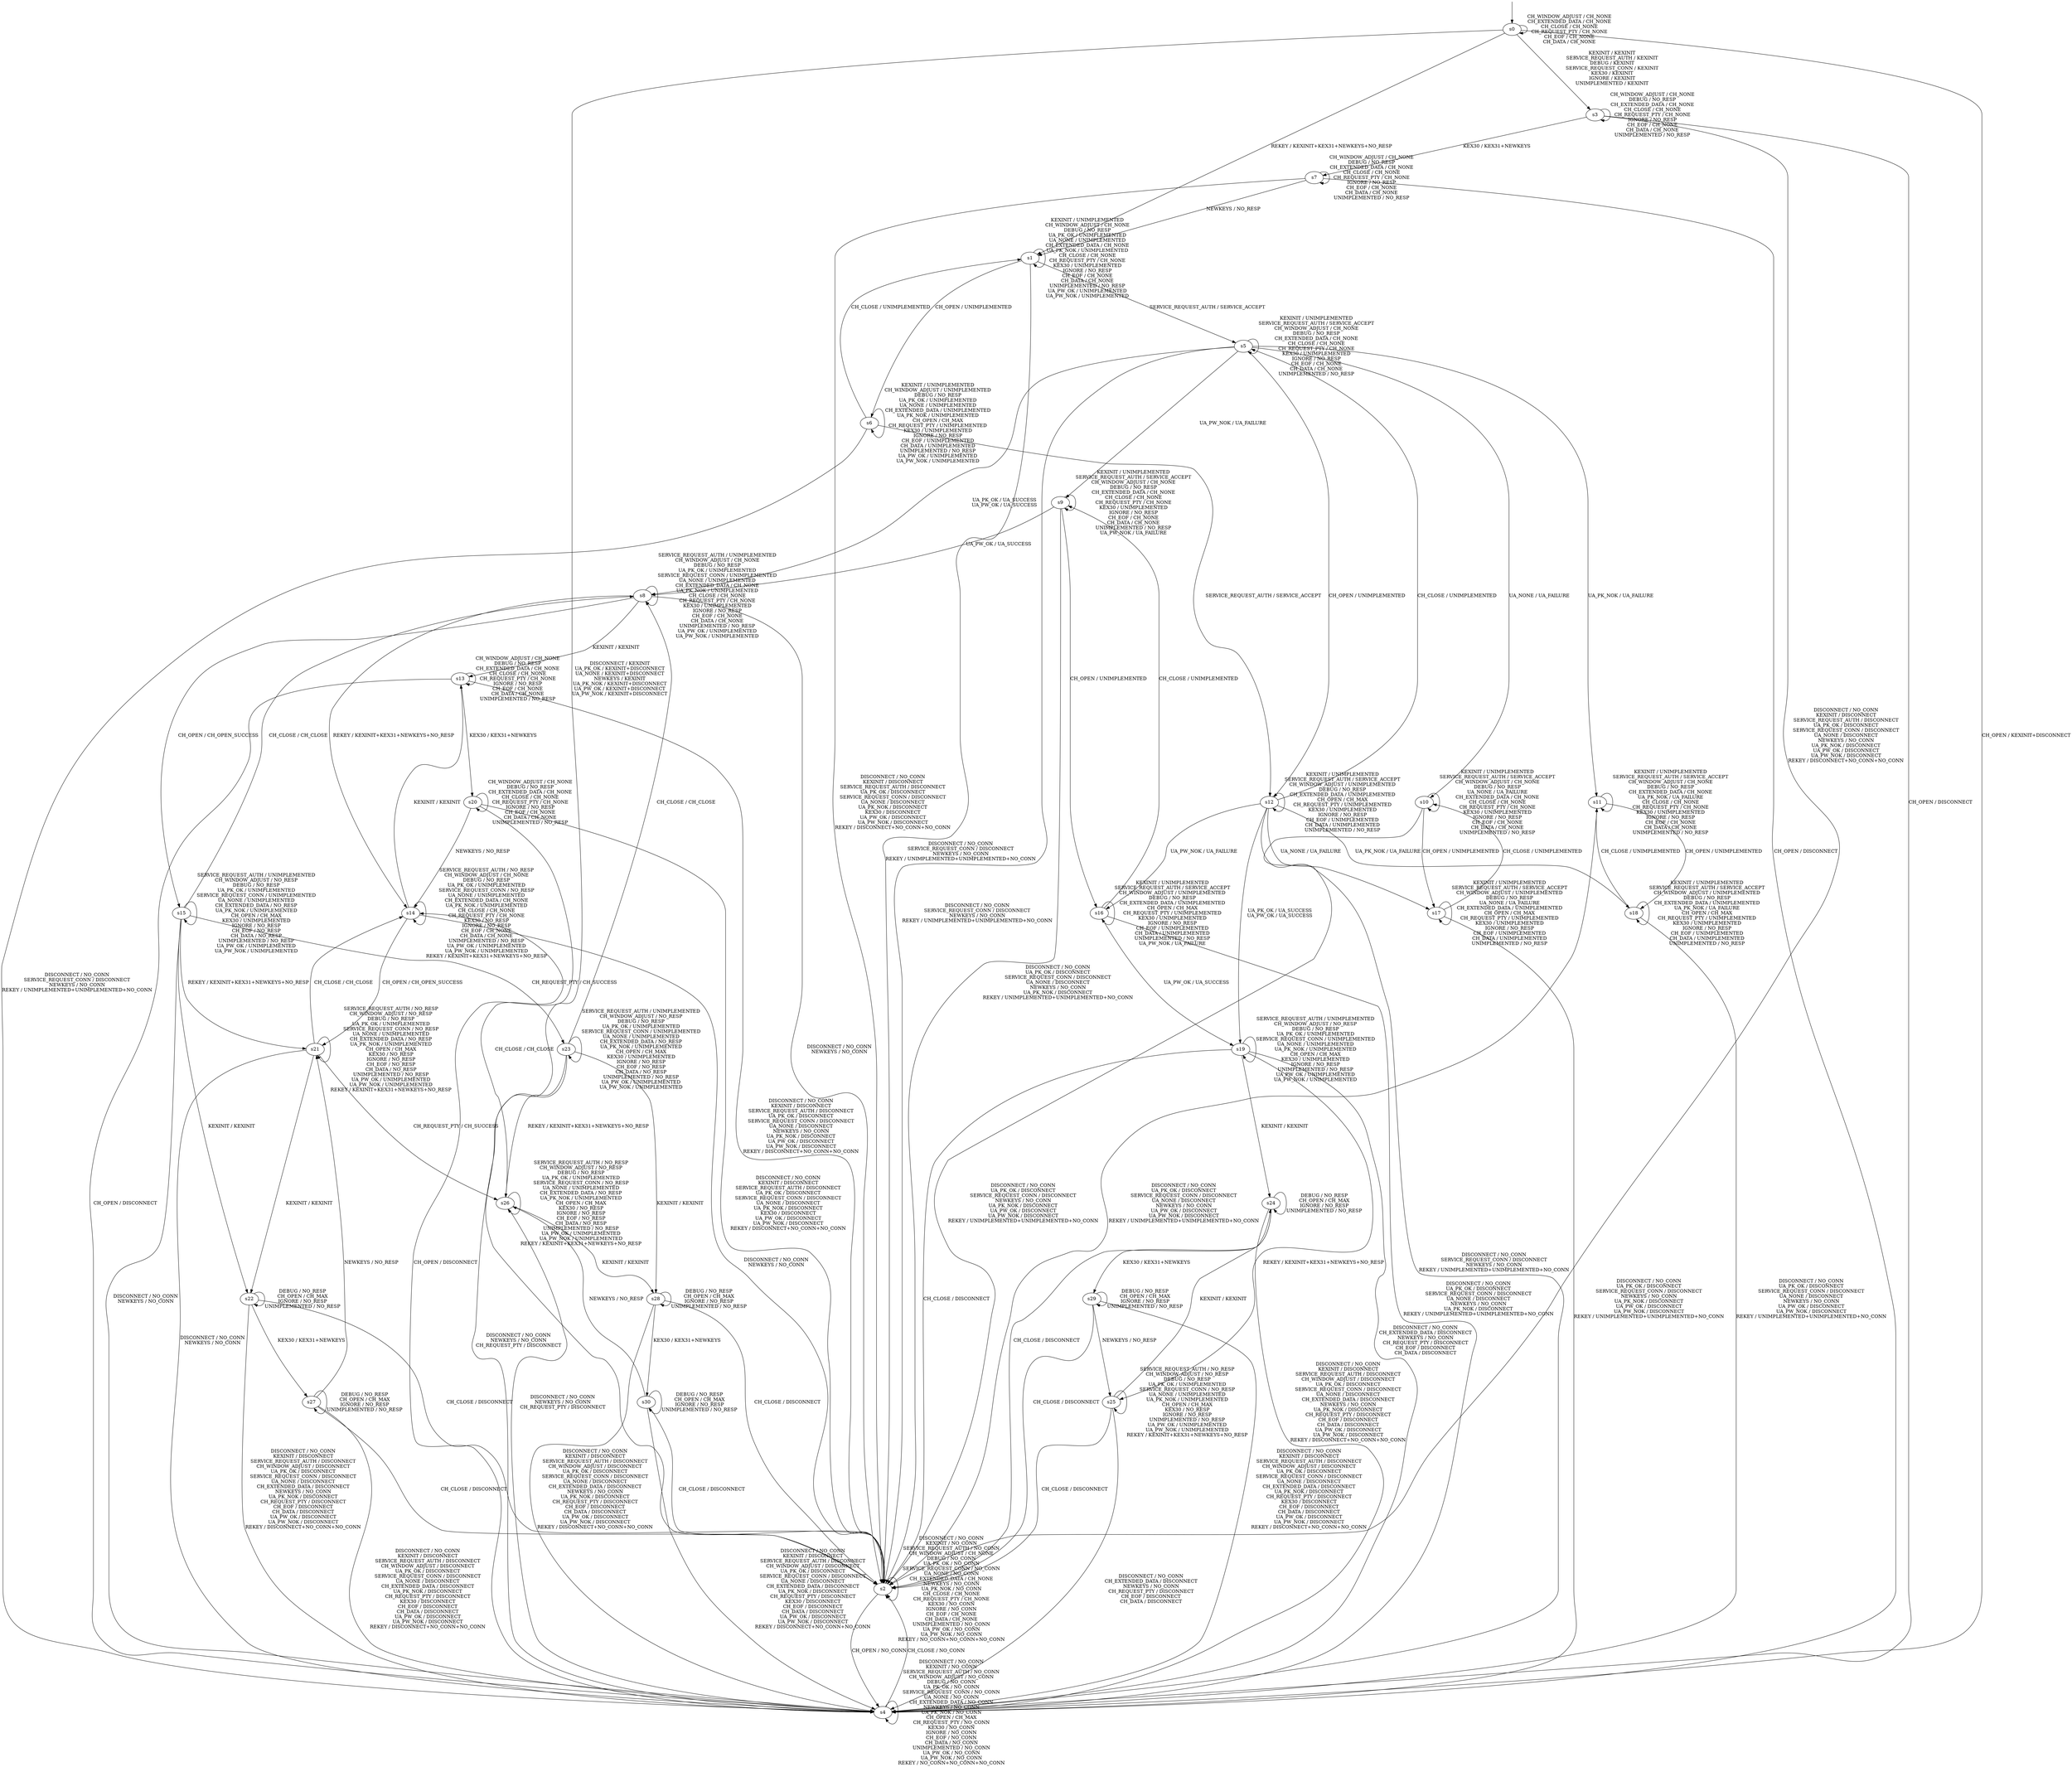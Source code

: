 digraph G {
label="";
s0;
s1;
s2;
s3;
s4;
s5;
s6;
s7;
s8;
s9;
s10;
s11;
s12;
s13;
s14;
s15;
s16;
s17;
s18;
s19;
s20;
s21;
s22;
s23;
s24;
s25;
s26;
s27;
s28;
s29;
s30;
s0 [label="s0"];
s0 -> s2  [label="DISCONNECT / KEXINIT
UA_PK_OK / KEXINIT+DISCONNECT
UA_NONE / KEXINIT+DISCONNECT
NEWKEYS / KEXINIT
UA_PK_NOK / KEXINIT+DISCONNECT
UA_PW_OK / KEXINIT+DISCONNECT
UA_PW_NOK / KEXINIT+DISCONNECT"];
s0 -> s3  [label="KEXINIT / KEXINIT
SERVICE_REQUEST_AUTH / KEXINIT
DEBUG / KEXINIT
SERVICE_REQUEST_CONN / KEXINIT
KEX30 / KEXINIT
IGNORE / KEXINIT
UNIMPLEMENTED / KEXINIT"];
s0 -> s0  [label="CH_WINDOW_ADJUST / CH_NONE
CH_EXTENDED_DATA / CH_NONE
CH_CLOSE / CH_NONE
CH_REQUEST_PTY / CH_NONE
CH_EOF / CH_NONE
CH_DATA / CH_NONE"];
s0 -> s4  [label="CH_OPEN / KEXINIT+DISCONNECT"];
s0 -> s1  [label="REKEY / KEXINIT+KEX31+NEWKEYS+NO_RESP"];
s1 [label="s1"];
s1 -> s2  [label="DISCONNECT / NO_CONN
SERVICE_REQUEST_CONN / DISCONNECT
NEWKEYS / NO_CONN
REKEY / UNIMPLEMENTED+UNIMPLEMENTED+NO_CONN"];
s1 -> s1  [label="KEXINIT / UNIMPLEMENTED
CH_WINDOW_ADJUST / CH_NONE
DEBUG / NO_RESP
UA_PK_OK / UNIMPLEMENTED
UA_NONE / UNIMPLEMENTED
CH_EXTENDED_DATA / CH_NONE
UA_PK_NOK / UNIMPLEMENTED
CH_CLOSE / CH_NONE
CH_REQUEST_PTY / CH_NONE
KEX30 / UNIMPLEMENTED
IGNORE / NO_RESP
CH_EOF / CH_NONE
CH_DATA / CH_NONE
UNIMPLEMENTED / NO_RESP
UA_PW_OK / UNIMPLEMENTED
UA_PW_NOK / UNIMPLEMENTED"];
s1 -> s5  [label="SERVICE_REQUEST_AUTH / SERVICE_ACCEPT"];
s1 -> s6  [label="CH_OPEN / UNIMPLEMENTED"];
s2 [label="s2"];
s2 -> s2  [label="DISCONNECT / NO_CONN
KEXINIT / NO_CONN
SERVICE_REQUEST_AUTH / NO_CONN
CH_WINDOW_ADJUST / CH_NONE
DEBUG / NO_CONN
UA_PK_OK / NO_CONN
SERVICE_REQUEST_CONN / NO_CONN
UA_NONE / NO_CONN
CH_EXTENDED_DATA / CH_NONE
NEWKEYS / NO_CONN
UA_PK_NOK / NO_CONN
CH_CLOSE / CH_NONE
CH_REQUEST_PTY / CH_NONE
KEX30 / NO_CONN
IGNORE / NO_CONN
CH_EOF / CH_NONE
CH_DATA / CH_NONE
UNIMPLEMENTED / NO_CONN
UA_PW_OK / NO_CONN
UA_PW_NOK / NO_CONN
REKEY / NO_CONN+NO_CONN+NO_CONN"];
s2 -> s4  [label="CH_OPEN / NO_CONN"];
s3 [label="s3"];
s3 -> s2  [label="DISCONNECT / NO_CONN
KEXINIT / DISCONNECT
SERVICE_REQUEST_AUTH / DISCONNECT
UA_PK_OK / DISCONNECT
SERVICE_REQUEST_CONN / DISCONNECT
UA_NONE / DISCONNECT
NEWKEYS / NO_CONN
UA_PK_NOK / DISCONNECT
UA_PW_OK / DISCONNECT
UA_PW_NOK / DISCONNECT
REKEY / DISCONNECT+NO_CONN+NO_CONN"];
s3 -> s3  [label="CH_WINDOW_ADJUST / CH_NONE
DEBUG / NO_RESP
CH_EXTENDED_DATA / CH_NONE
CH_CLOSE / CH_NONE
CH_REQUEST_PTY / CH_NONE
IGNORE / NO_RESP
CH_EOF / CH_NONE
CH_DATA / CH_NONE
UNIMPLEMENTED / NO_RESP"];
s3 -> s4  [label="CH_OPEN / DISCONNECT"];
s3 -> s7  [label="KEX30 / KEX31+NEWKEYS"];
s4 [label="s4"];
s4 -> s4  [label="DISCONNECT / NO_CONN
KEXINIT / NO_CONN
SERVICE_REQUEST_AUTH / NO_CONN
CH_WINDOW_ADJUST / NO_CONN
DEBUG / NO_CONN
UA_PK_OK / NO_CONN
SERVICE_REQUEST_CONN / NO_CONN
UA_NONE / NO_CONN
CH_EXTENDED_DATA / NO_CONN
NEWKEYS / NO_CONN
UA_PK_NOK / NO_CONN
CH_OPEN / CH_MAX
CH_REQUEST_PTY / NO_CONN
KEX30 / NO_CONN
IGNORE / NO_CONN
CH_EOF / NO_CONN
CH_DATA / NO_CONN
UNIMPLEMENTED / NO_CONN
UA_PW_OK / NO_CONN
UA_PW_NOK / NO_CONN
REKEY / NO_CONN+NO_CONN+NO_CONN"];
s4 -> s2  [label="CH_CLOSE / NO_CONN"];
s5 [label="s5"];
s5 -> s2  [label="DISCONNECT / NO_CONN
SERVICE_REQUEST_CONN / DISCONNECT
NEWKEYS / NO_CONN
REKEY / UNIMPLEMENTED+UNIMPLEMENTED+NO_CONN"];
s5 -> s5  [label="KEXINIT / UNIMPLEMENTED
SERVICE_REQUEST_AUTH / SERVICE_ACCEPT
CH_WINDOW_ADJUST / CH_NONE
DEBUG / NO_RESP
CH_EXTENDED_DATA / CH_NONE
CH_CLOSE / CH_NONE
CH_REQUEST_PTY / CH_NONE
KEX30 / UNIMPLEMENTED
IGNORE / NO_RESP
CH_EOF / CH_NONE
CH_DATA / CH_NONE
UNIMPLEMENTED / NO_RESP"];
s5 -> s8  [label="UA_PK_OK / UA_SUCCESS
UA_PW_OK / UA_SUCCESS"];
s5 -> s10  [label="UA_NONE / UA_FAILURE"];
s5 -> s11  [label="UA_PK_NOK / UA_FAILURE"];
s5 -> s12  [label="CH_OPEN / UNIMPLEMENTED"];
s5 -> s9  [label="UA_PW_NOK / UA_FAILURE"];
s6 [label="s6"];
s6 -> s4  [label="DISCONNECT / NO_CONN
SERVICE_REQUEST_CONN / DISCONNECT
NEWKEYS / NO_CONN
REKEY / UNIMPLEMENTED+UNIMPLEMENTED+NO_CONN"];
s6 -> s6  [label="KEXINIT / UNIMPLEMENTED
CH_WINDOW_ADJUST / UNIMPLEMENTED
DEBUG / NO_RESP
UA_PK_OK / UNIMPLEMENTED
UA_NONE / UNIMPLEMENTED
CH_EXTENDED_DATA / UNIMPLEMENTED
UA_PK_NOK / UNIMPLEMENTED
CH_OPEN / CH_MAX
CH_REQUEST_PTY / UNIMPLEMENTED
KEX30 / UNIMPLEMENTED
IGNORE / NO_RESP
CH_EOF / UNIMPLEMENTED
CH_DATA / UNIMPLEMENTED
UNIMPLEMENTED / NO_RESP
UA_PW_OK / UNIMPLEMENTED
UA_PW_NOK / UNIMPLEMENTED"];
s6 -> s12  [label="SERVICE_REQUEST_AUTH / SERVICE_ACCEPT"];
s6 -> s1  [label="CH_CLOSE / UNIMPLEMENTED"];
s7 [label="s7"];
s7 -> s2  [label="DISCONNECT / NO_CONN
KEXINIT / DISCONNECT
SERVICE_REQUEST_AUTH / DISCONNECT
UA_PK_OK / DISCONNECT
SERVICE_REQUEST_CONN / DISCONNECT
UA_NONE / DISCONNECT
UA_PK_NOK / DISCONNECT
KEX30 / DISCONNECT
UA_PW_OK / DISCONNECT
UA_PW_NOK / DISCONNECT
REKEY / DISCONNECT+NO_CONN+NO_CONN"];
s7 -> s7  [label="CH_WINDOW_ADJUST / CH_NONE
DEBUG / NO_RESP
CH_EXTENDED_DATA / CH_NONE
CH_CLOSE / CH_NONE
CH_REQUEST_PTY / CH_NONE
IGNORE / NO_RESP
CH_EOF / CH_NONE
CH_DATA / CH_NONE
UNIMPLEMENTED / NO_RESP"];
s7 -> s1  [label="NEWKEYS / NO_RESP"];
s7 -> s4  [label="CH_OPEN / DISCONNECT"];
s8 [label="s8"];
s8 -> s2  [label="DISCONNECT / NO_CONN
NEWKEYS / NO_CONN"];
s8 -> s13  [label="KEXINIT / KEXINIT"];
s8 -> s8  [label="SERVICE_REQUEST_AUTH / UNIMPLEMENTED
CH_WINDOW_ADJUST / CH_NONE
DEBUG / NO_RESP
UA_PK_OK / UNIMPLEMENTED
SERVICE_REQUEST_CONN / UNIMPLEMENTED
UA_NONE / UNIMPLEMENTED
CH_EXTENDED_DATA / CH_NONE
UA_PK_NOK / UNIMPLEMENTED
CH_CLOSE / CH_NONE
CH_REQUEST_PTY / CH_NONE
KEX30 / UNIMPLEMENTED
IGNORE / NO_RESP
CH_EOF / CH_NONE
CH_DATA / CH_NONE
UNIMPLEMENTED / NO_RESP
UA_PW_OK / UNIMPLEMENTED
UA_PW_NOK / UNIMPLEMENTED"];
s8 -> s15  [label="CH_OPEN / CH_OPEN_SUCCESS"];
s8 -> s14  [label="REKEY / KEXINIT+KEX31+NEWKEYS+NO_RESP"];
s9 [label="s9"];
s9 -> s2  [label="DISCONNECT / NO_CONN
UA_PK_OK / DISCONNECT
SERVICE_REQUEST_CONN / DISCONNECT
UA_NONE / DISCONNECT
NEWKEYS / NO_CONN
UA_PK_NOK / DISCONNECT
REKEY / UNIMPLEMENTED+UNIMPLEMENTED+NO_CONN"];
s9 -> s9  [label="KEXINIT / UNIMPLEMENTED
SERVICE_REQUEST_AUTH / SERVICE_ACCEPT
CH_WINDOW_ADJUST / CH_NONE
DEBUG / NO_RESP
CH_EXTENDED_DATA / CH_NONE
CH_CLOSE / CH_NONE
CH_REQUEST_PTY / CH_NONE
KEX30 / UNIMPLEMENTED
IGNORE / NO_RESP
CH_EOF / CH_NONE
CH_DATA / CH_NONE
UNIMPLEMENTED / NO_RESP
UA_PW_NOK / UA_FAILURE"];
s9 -> s16  [label="CH_OPEN / UNIMPLEMENTED"];
s9 -> s8  [label="UA_PW_OK / UA_SUCCESS"];
s10 [label="s10"];
s10 -> s2  [label="DISCONNECT / NO_CONN
UA_PK_OK / DISCONNECT
SERVICE_REQUEST_CONN / DISCONNECT
NEWKEYS / NO_CONN
UA_PK_NOK / DISCONNECT
UA_PW_OK / DISCONNECT
UA_PW_NOK / DISCONNECT
REKEY / UNIMPLEMENTED+UNIMPLEMENTED+NO_CONN"];
s10 -> s10  [label="KEXINIT / UNIMPLEMENTED
SERVICE_REQUEST_AUTH / SERVICE_ACCEPT
CH_WINDOW_ADJUST / CH_NONE
DEBUG / NO_RESP
UA_NONE / UA_FAILURE
CH_EXTENDED_DATA / CH_NONE
CH_CLOSE / CH_NONE
CH_REQUEST_PTY / CH_NONE
KEX30 / UNIMPLEMENTED
IGNORE / NO_RESP
CH_EOF / CH_NONE
CH_DATA / CH_NONE
UNIMPLEMENTED / NO_RESP"];
s10 -> s17  [label="CH_OPEN / UNIMPLEMENTED"];
s11 [label="s11"];
s11 -> s2  [label="DISCONNECT / NO_CONN
UA_PK_OK / DISCONNECT
SERVICE_REQUEST_CONN / DISCONNECT
UA_NONE / DISCONNECT
NEWKEYS / NO_CONN
UA_PW_OK / DISCONNECT
UA_PW_NOK / DISCONNECT
REKEY / UNIMPLEMENTED+UNIMPLEMENTED+NO_CONN"];
s11 -> s11  [label="KEXINIT / UNIMPLEMENTED
SERVICE_REQUEST_AUTH / SERVICE_ACCEPT
CH_WINDOW_ADJUST / CH_NONE
DEBUG / NO_RESP
CH_EXTENDED_DATA / CH_NONE
UA_PK_NOK / UA_FAILURE
CH_CLOSE / CH_NONE
CH_REQUEST_PTY / CH_NONE
KEX30 / UNIMPLEMENTED
IGNORE / NO_RESP
CH_EOF / CH_NONE
CH_DATA / CH_NONE
UNIMPLEMENTED / NO_RESP"];
s11 -> s18  [label="CH_OPEN / UNIMPLEMENTED"];
s12 [label="s12"];
s12 -> s4  [label="DISCONNECT / NO_CONN
SERVICE_REQUEST_CONN / DISCONNECT
NEWKEYS / NO_CONN
REKEY / UNIMPLEMENTED+UNIMPLEMENTED+NO_CONN"];
s12 -> s12  [label="KEXINIT / UNIMPLEMENTED
SERVICE_REQUEST_AUTH / SERVICE_ACCEPT
CH_WINDOW_ADJUST / UNIMPLEMENTED
DEBUG / NO_RESP
CH_EXTENDED_DATA / UNIMPLEMENTED
CH_OPEN / CH_MAX
CH_REQUEST_PTY / UNIMPLEMENTED
KEX30 / UNIMPLEMENTED
IGNORE / NO_RESP
CH_EOF / UNIMPLEMENTED
CH_DATA / UNIMPLEMENTED
UNIMPLEMENTED / NO_RESP"];
s12 -> s19  [label="UA_PK_OK / UA_SUCCESS
UA_PW_OK / UA_SUCCESS"];
s12 -> s17  [label="UA_NONE / UA_FAILURE"];
s12 -> s18  [label="UA_PK_NOK / UA_FAILURE"];
s12 -> s5  [label="CH_CLOSE / UNIMPLEMENTED"];
s12 -> s16  [label="UA_PW_NOK / UA_FAILURE"];
s13 [label="s13"];
s13 -> s2  [label="DISCONNECT / NO_CONN
KEXINIT / DISCONNECT
SERVICE_REQUEST_AUTH / DISCONNECT
UA_PK_OK / DISCONNECT
SERVICE_REQUEST_CONN / DISCONNECT
UA_NONE / DISCONNECT
NEWKEYS / NO_CONN
UA_PK_NOK / DISCONNECT
UA_PW_OK / DISCONNECT
UA_PW_NOK / DISCONNECT
REKEY / DISCONNECT+NO_CONN+NO_CONN"];
s13 -> s13  [label="CH_WINDOW_ADJUST / CH_NONE
DEBUG / NO_RESP
CH_EXTENDED_DATA / CH_NONE
CH_CLOSE / CH_NONE
CH_REQUEST_PTY / CH_NONE
IGNORE / NO_RESP
CH_EOF / CH_NONE
CH_DATA / CH_NONE
UNIMPLEMENTED / NO_RESP"];
s13 -> s4  [label="CH_OPEN / DISCONNECT"];
s13 -> s20  [label="KEX30 / KEX31+NEWKEYS"];
s14 [label="s14"];
s14 -> s2  [label="DISCONNECT / NO_CONN
NEWKEYS / NO_CONN"];
s14 -> s13  [label="KEXINIT / KEXINIT"];
s14 -> s14  [label="SERVICE_REQUEST_AUTH / NO_RESP
CH_WINDOW_ADJUST / CH_NONE
DEBUG / NO_RESP
UA_PK_OK / UNIMPLEMENTED
SERVICE_REQUEST_CONN / NO_RESP
UA_NONE / UNIMPLEMENTED
CH_EXTENDED_DATA / CH_NONE
UA_PK_NOK / UNIMPLEMENTED
CH_CLOSE / CH_NONE
CH_REQUEST_PTY / CH_NONE
KEX30 / NO_RESP
IGNORE / NO_RESP
CH_EOF / CH_NONE
CH_DATA / CH_NONE
UNIMPLEMENTED / NO_RESP
UA_PW_OK / UNIMPLEMENTED
UA_PW_NOK / UNIMPLEMENTED
REKEY / KEXINIT+KEX31+NEWKEYS+NO_RESP"];
s14 -> s21  [label="CH_OPEN / CH_OPEN_SUCCESS"];
s15 [label="s15"];
s15 -> s4  [label="DISCONNECT / NO_CONN
NEWKEYS / NO_CONN"];
s15 -> s22  [label="KEXINIT / KEXINIT"];
s15 -> s15  [label="SERVICE_REQUEST_AUTH / UNIMPLEMENTED
CH_WINDOW_ADJUST / NO_RESP
DEBUG / NO_RESP
UA_PK_OK / UNIMPLEMENTED
SERVICE_REQUEST_CONN / UNIMPLEMENTED
UA_NONE / UNIMPLEMENTED
CH_EXTENDED_DATA / NO_RESP
UA_PK_NOK / UNIMPLEMENTED
CH_OPEN / CH_MAX
KEX30 / UNIMPLEMENTED
IGNORE / NO_RESP
CH_EOF / NO_RESP
CH_DATA / NO_RESP
UNIMPLEMENTED / NO_RESP
UA_PW_OK / UNIMPLEMENTED
UA_PW_NOK / UNIMPLEMENTED"];
s15 -> s8  [label="CH_CLOSE / CH_CLOSE"];
s15 -> s23  [label="CH_REQUEST_PTY / CH_SUCCESS"];
s15 -> s21  [label="REKEY / KEXINIT+KEX31+NEWKEYS+NO_RESP"];
s16 [label="s16"];
s16 -> s4  [label="DISCONNECT / NO_CONN
UA_PK_OK / DISCONNECT
SERVICE_REQUEST_CONN / DISCONNECT
UA_NONE / DISCONNECT
NEWKEYS / NO_CONN
UA_PK_NOK / DISCONNECT
REKEY / UNIMPLEMENTED+UNIMPLEMENTED+NO_CONN"];
s16 -> s16  [label="KEXINIT / UNIMPLEMENTED
SERVICE_REQUEST_AUTH / SERVICE_ACCEPT
CH_WINDOW_ADJUST / UNIMPLEMENTED
DEBUG / NO_RESP
CH_EXTENDED_DATA / UNIMPLEMENTED
CH_OPEN / CH_MAX
CH_REQUEST_PTY / UNIMPLEMENTED
KEX30 / UNIMPLEMENTED
IGNORE / NO_RESP
CH_EOF / UNIMPLEMENTED
CH_DATA / UNIMPLEMENTED
UNIMPLEMENTED / NO_RESP
UA_PW_NOK / UA_FAILURE"];
s16 -> s9  [label="CH_CLOSE / UNIMPLEMENTED"];
s16 -> s19  [label="UA_PW_OK / UA_SUCCESS"];
s17 [label="s17"];
s17 -> s4  [label="DISCONNECT / NO_CONN
UA_PK_OK / DISCONNECT
SERVICE_REQUEST_CONN / DISCONNECT
NEWKEYS / NO_CONN
UA_PK_NOK / DISCONNECT
UA_PW_OK / DISCONNECT
UA_PW_NOK / DISCONNECT
REKEY / UNIMPLEMENTED+UNIMPLEMENTED+NO_CONN"];
s17 -> s17  [label="KEXINIT / UNIMPLEMENTED
SERVICE_REQUEST_AUTH / SERVICE_ACCEPT
CH_WINDOW_ADJUST / UNIMPLEMENTED
DEBUG / NO_RESP
UA_NONE / UA_FAILURE
CH_EXTENDED_DATA / UNIMPLEMENTED
CH_OPEN / CH_MAX
CH_REQUEST_PTY / UNIMPLEMENTED
KEX30 / UNIMPLEMENTED
IGNORE / NO_RESP
CH_EOF / UNIMPLEMENTED
CH_DATA / UNIMPLEMENTED
UNIMPLEMENTED / NO_RESP"];
s17 -> s10  [label="CH_CLOSE / UNIMPLEMENTED"];
s18 [label="s18"];
s18 -> s4  [label="DISCONNECT / NO_CONN
UA_PK_OK / DISCONNECT
SERVICE_REQUEST_CONN / DISCONNECT
UA_NONE / DISCONNECT
NEWKEYS / NO_CONN
UA_PW_OK / DISCONNECT
UA_PW_NOK / DISCONNECT
REKEY / UNIMPLEMENTED+UNIMPLEMENTED+NO_CONN"];
s18 -> s18  [label="KEXINIT / UNIMPLEMENTED
SERVICE_REQUEST_AUTH / SERVICE_ACCEPT
CH_WINDOW_ADJUST / UNIMPLEMENTED
DEBUG / NO_RESP
CH_EXTENDED_DATA / UNIMPLEMENTED
UA_PK_NOK / UA_FAILURE
CH_OPEN / CH_MAX
CH_REQUEST_PTY / UNIMPLEMENTED
KEX30 / UNIMPLEMENTED
IGNORE / NO_RESP
CH_EOF / UNIMPLEMENTED
CH_DATA / UNIMPLEMENTED
UNIMPLEMENTED / NO_RESP"];
s18 -> s11  [label="CH_CLOSE / UNIMPLEMENTED"];
s19 [label="s19"];
s19 -> s4  [label="DISCONNECT / NO_CONN
CH_EXTENDED_DATA / DISCONNECT
NEWKEYS / NO_CONN
CH_REQUEST_PTY / DISCONNECT
CH_EOF / DISCONNECT
CH_DATA / DISCONNECT"];
s19 -> s24  [label="KEXINIT / KEXINIT"];
s19 -> s19  [label="SERVICE_REQUEST_AUTH / UNIMPLEMENTED
CH_WINDOW_ADJUST / NO_RESP
DEBUG / NO_RESP
UA_PK_OK / UNIMPLEMENTED
SERVICE_REQUEST_CONN / UNIMPLEMENTED
UA_NONE / UNIMPLEMENTED
UA_PK_NOK / UNIMPLEMENTED
CH_OPEN / CH_MAX
KEX30 / UNIMPLEMENTED
IGNORE / NO_RESP
UNIMPLEMENTED / NO_RESP
UA_PW_OK / UNIMPLEMENTED
UA_PW_NOK / UNIMPLEMENTED"];
s19 -> s2  [label="CH_CLOSE / DISCONNECT"];
s19 -> s25  [label="REKEY / KEXINIT+KEX31+NEWKEYS+NO_RESP"];
s20 [label="s20"];
s20 -> s2  [label="DISCONNECT / NO_CONN
KEXINIT / DISCONNECT
SERVICE_REQUEST_AUTH / DISCONNECT
UA_PK_OK / DISCONNECT
SERVICE_REQUEST_CONN / DISCONNECT
UA_NONE / DISCONNECT
UA_PK_NOK / DISCONNECT
KEX30 / DISCONNECT
UA_PW_OK / DISCONNECT
UA_PW_NOK / DISCONNECT
REKEY / DISCONNECT+NO_CONN+NO_CONN"];
s20 -> s20  [label="CH_WINDOW_ADJUST / CH_NONE
DEBUG / NO_RESP
CH_EXTENDED_DATA / CH_NONE
CH_CLOSE / CH_NONE
CH_REQUEST_PTY / CH_NONE
IGNORE / NO_RESP
CH_EOF / CH_NONE
CH_DATA / CH_NONE
UNIMPLEMENTED / NO_RESP"];
s20 -> s14  [label="NEWKEYS / NO_RESP"];
s20 -> s4  [label="CH_OPEN / DISCONNECT"];
s21 [label="s21"];
s21 -> s4  [label="DISCONNECT / NO_CONN
NEWKEYS / NO_CONN"];
s21 -> s22  [label="KEXINIT / KEXINIT"];
s21 -> s21  [label="SERVICE_REQUEST_AUTH / NO_RESP
CH_WINDOW_ADJUST / NO_RESP
DEBUG / NO_RESP
UA_PK_OK / UNIMPLEMENTED
SERVICE_REQUEST_CONN / NO_RESP
UA_NONE / UNIMPLEMENTED
CH_EXTENDED_DATA / NO_RESP
UA_PK_NOK / UNIMPLEMENTED
CH_OPEN / CH_MAX
KEX30 / NO_RESP
IGNORE / NO_RESP
CH_EOF / NO_RESP
CH_DATA / NO_RESP
UNIMPLEMENTED / NO_RESP
UA_PW_OK / UNIMPLEMENTED
UA_PW_NOK / UNIMPLEMENTED
REKEY / KEXINIT+KEX31+NEWKEYS+NO_RESP"];
s21 -> s14  [label="CH_CLOSE / CH_CLOSE"];
s21 -> s26  [label="CH_REQUEST_PTY / CH_SUCCESS"];
s22 [label="s22"];
s22 -> s4  [label="DISCONNECT / NO_CONN
KEXINIT / DISCONNECT
SERVICE_REQUEST_AUTH / DISCONNECT
CH_WINDOW_ADJUST / DISCONNECT
UA_PK_OK / DISCONNECT
SERVICE_REQUEST_CONN / DISCONNECT
UA_NONE / DISCONNECT
CH_EXTENDED_DATA / DISCONNECT
NEWKEYS / NO_CONN
UA_PK_NOK / DISCONNECT
CH_REQUEST_PTY / DISCONNECT
CH_EOF / DISCONNECT
CH_DATA / DISCONNECT
UA_PW_OK / DISCONNECT
UA_PW_NOK / DISCONNECT
REKEY / DISCONNECT+NO_CONN+NO_CONN"];
s22 -> s22  [label="DEBUG / NO_RESP
CH_OPEN / CH_MAX
IGNORE / NO_RESP
UNIMPLEMENTED / NO_RESP"];
s22 -> s2  [label="CH_CLOSE / DISCONNECT"];
s22 -> s27  [label="KEX30 / KEX31+NEWKEYS"];
s23 [label="s23"];
s23 -> s4  [label="DISCONNECT / NO_CONN
NEWKEYS / NO_CONN
CH_REQUEST_PTY / DISCONNECT"];
s23 -> s28  [label="KEXINIT / KEXINIT"];
s23 -> s23  [label="SERVICE_REQUEST_AUTH / UNIMPLEMENTED
CH_WINDOW_ADJUST / NO_RESP
DEBUG / NO_RESP
UA_PK_OK / UNIMPLEMENTED
SERVICE_REQUEST_CONN / UNIMPLEMENTED
UA_NONE / UNIMPLEMENTED
CH_EXTENDED_DATA / NO_RESP
UA_PK_NOK / UNIMPLEMENTED
CH_OPEN / CH_MAX
KEX30 / UNIMPLEMENTED
IGNORE / NO_RESP
CH_EOF / NO_RESP
CH_DATA / NO_RESP
UNIMPLEMENTED / NO_RESP
UA_PW_OK / UNIMPLEMENTED
UA_PW_NOK / UNIMPLEMENTED"];
s23 -> s8  [label="CH_CLOSE / CH_CLOSE"];
s23 -> s26  [label="REKEY / KEXINIT+KEX31+NEWKEYS+NO_RESP"];
s24 [label="s24"];
s24 -> s4  [label="DISCONNECT / NO_CONN
KEXINIT / DISCONNECT
SERVICE_REQUEST_AUTH / DISCONNECT
CH_WINDOW_ADJUST / DISCONNECT
UA_PK_OK / DISCONNECT
SERVICE_REQUEST_CONN / DISCONNECT
UA_NONE / DISCONNECT
CH_EXTENDED_DATA / DISCONNECT
NEWKEYS / NO_CONN
UA_PK_NOK / DISCONNECT
CH_REQUEST_PTY / DISCONNECT
CH_EOF / DISCONNECT
CH_DATA / DISCONNECT
UA_PW_OK / DISCONNECT
UA_PW_NOK / DISCONNECT
REKEY / DISCONNECT+NO_CONN+NO_CONN"];
s24 -> s24  [label="DEBUG / NO_RESP
CH_OPEN / CH_MAX
IGNORE / NO_RESP
UNIMPLEMENTED / NO_RESP"];
s24 -> s2  [label="CH_CLOSE / DISCONNECT"];
s24 -> s29  [label="KEX30 / KEX31+NEWKEYS"];
s25 [label="s25"];
s25 -> s4  [label="DISCONNECT / NO_CONN
CH_EXTENDED_DATA / DISCONNECT
NEWKEYS / NO_CONN
CH_REQUEST_PTY / DISCONNECT
CH_EOF / DISCONNECT
CH_DATA / DISCONNECT"];
s25 -> s24  [label="KEXINIT / KEXINIT"];
s25 -> s25  [label="SERVICE_REQUEST_AUTH / NO_RESP
CH_WINDOW_ADJUST / NO_RESP
DEBUG / NO_RESP
UA_PK_OK / UNIMPLEMENTED
SERVICE_REQUEST_CONN / NO_RESP
UA_NONE / UNIMPLEMENTED
UA_PK_NOK / UNIMPLEMENTED
CH_OPEN / CH_MAX
KEX30 / NO_RESP
IGNORE / NO_RESP
UNIMPLEMENTED / NO_RESP
UA_PW_OK / UNIMPLEMENTED
UA_PW_NOK / UNIMPLEMENTED
REKEY / KEXINIT+KEX31+NEWKEYS+NO_RESP"];
s25 -> s2  [label="CH_CLOSE / DISCONNECT"];
s26 [label="s26"];
s26 -> s4  [label="DISCONNECT / NO_CONN
NEWKEYS / NO_CONN
CH_REQUEST_PTY / DISCONNECT"];
s26 -> s28  [label="KEXINIT / KEXINIT"];
s26 -> s26  [label="SERVICE_REQUEST_AUTH / NO_RESP
CH_WINDOW_ADJUST / NO_RESP
DEBUG / NO_RESP
UA_PK_OK / UNIMPLEMENTED
SERVICE_REQUEST_CONN / NO_RESP
UA_NONE / UNIMPLEMENTED
CH_EXTENDED_DATA / NO_RESP
UA_PK_NOK / UNIMPLEMENTED
CH_OPEN / CH_MAX
KEX30 / NO_RESP
IGNORE / NO_RESP
CH_EOF / NO_RESP
CH_DATA / NO_RESP
UNIMPLEMENTED / NO_RESP
UA_PW_OK / UNIMPLEMENTED
UA_PW_NOK / UNIMPLEMENTED
REKEY / KEXINIT+KEX31+NEWKEYS+NO_RESP"];
s26 -> s14  [label="CH_CLOSE / CH_CLOSE"];
s27 [label="s27"];
s27 -> s4  [label="DISCONNECT / NO_CONN
KEXINIT / DISCONNECT
SERVICE_REQUEST_AUTH / DISCONNECT
CH_WINDOW_ADJUST / DISCONNECT
UA_PK_OK / DISCONNECT
SERVICE_REQUEST_CONN / DISCONNECT
UA_NONE / DISCONNECT
CH_EXTENDED_DATA / DISCONNECT
UA_PK_NOK / DISCONNECT
CH_REQUEST_PTY / DISCONNECT
KEX30 / DISCONNECT
CH_EOF / DISCONNECT
CH_DATA / DISCONNECT
UA_PW_OK / DISCONNECT
UA_PW_NOK / DISCONNECT
REKEY / DISCONNECT+NO_CONN+NO_CONN"];
s27 -> s27  [label="DEBUG / NO_RESP
CH_OPEN / CH_MAX
IGNORE / NO_RESP
UNIMPLEMENTED / NO_RESP"];
s27 -> s21  [label="NEWKEYS / NO_RESP"];
s27 -> s2  [label="CH_CLOSE / DISCONNECT"];
s28 [label="s28"];
s28 -> s4  [label="DISCONNECT / NO_CONN
KEXINIT / DISCONNECT
SERVICE_REQUEST_AUTH / DISCONNECT
CH_WINDOW_ADJUST / DISCONNECT
UA_PK_OK / DISCONNECT
SERVICE_REQUEST_CONN / DISCONNECT
UA_NONE / DISCONNECT
CH_EXTENDED_DATA / DISCONNECT
NEWKEYS / NO_CONN
UA_PK_NOK / DISCONNECT
CH_REQUEST_PTY / DISCONNECT
CH_EOF / DISCONNECT
CH_DATA / DISCONNECT
UA_PW_OK / DISCONNECT
UA_PW_NOK / DISCONNECT
REKEY / DISCONNECT+NO_CONN+NO_CONN"];
s28 -> s28  [label="DEBUG / NO_RESP
CH_OPEN / CH_MAX
IGNORE / NO_RESP
UNIMPLEMENTED / NO_RESP"];
s28 -> s2  [label="CH_CLOSE / DISCONNECT"];
s28 -> s30  [label="KEX30 / KEX31+NEWKEYS"];
s29 [label="s29"];
s29 -> s4  [label="DISCONNECT / NO_CONN
KEXINIT / DISCONNECT
SERVICE_REQUEST_AUTH / DISCONNECT
CH_WINDOW_ADJUST / DISCONNECT
UA_PK_OK / DISCONNECT
SERVICE_REQUEST_CONN / DISCONNECT
UA_NONE / DISCONNECT
CH_EXTENDED_DATA / DISCONNECT
UA_PK_NOK / DISCONNECT
CH_REQUEST_PTY / DISCONNECT
KEX30 / DISCONNECT
CH_EOF / DISCONNECT
CH_DATA / DISCONNECT
UA_PW_OK / DISCONNECT
UA_PW_NOK / DISCONNECT
REKEY / DISCONNECT+NO_CONN+NO_CONN"];
s29 -> s29  [label="DEBUG / NO_RESP
CH_OPEN / CH_MAX
IGNORE / NO_RESP
UNIMPLEMENTED / NO_RESP"];
s29 -> s25  [label="NEWKEYS / NO_RESP"];
s29 -> s2  [label="CH_CLOSE / DISCONNECT"];
s30 [label="s30"];
s30 -> s4  [label="DISCONNECT / NO_CONN
KEXINIT / DISCONNECT
SERVICE_REQUEST_AUTH / DISCONNECT
CH_WINDOW_ADJUST / DISCONNECT
UA_PK_OK / DISCONNECT
SERVICE_REQUEST_CONN / DISCONNECT
UA_NONE / DISCONNECT
CH_EXTENDED_DATA / DISCONNECT
UA_PK_NOK / DISCONNECT
CH_REQUEST_PTY / DISCONNECT
KEX30 / DISCONNECT
CH_EOF / DISCONNECT
CH_DATA / DISCONNECT
UA_PW_OK / DISCONNECT
UA_PW_NOK / DISCONNECT
REKEY / DISCONNECT+NO_CONN+NO_CONN"];
s30 -> s30  [label="DEBUG / NO_RESP
CH_OPEN / CH_MAX
IGNORE / NO_RESP
UNIMPLEMENTED / NO_RESP"];
s30 -> s26  [label="NEWKEYS / NO_RESP"];
s30 -> s2  [label="CH_CLOSE / DISCONNECT"];
__start0 [height="0", label="", shape="none", width="0"];
__start0 -> s0;
}
